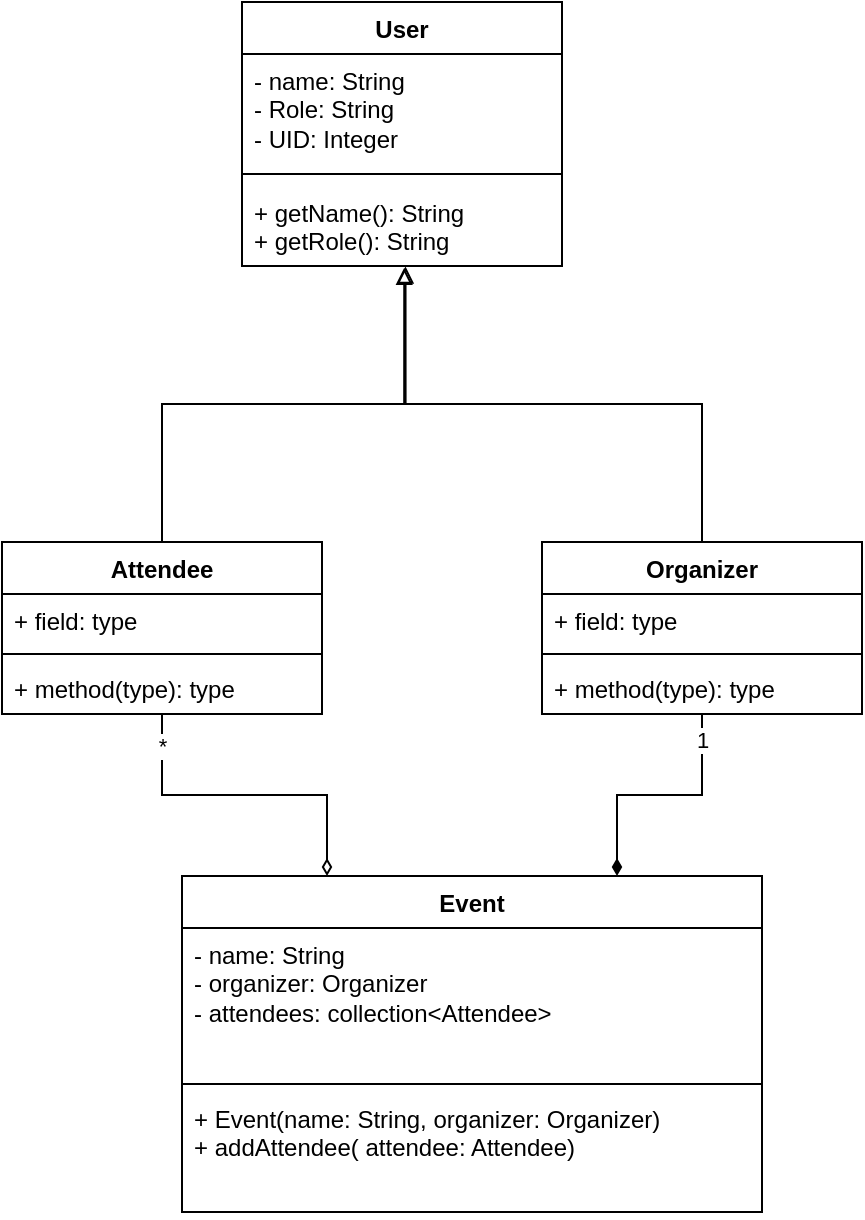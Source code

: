 <mxfile version="23.1.5" type="device">
  <diagram name="Page-1" id="3O9v5u8BnNgXRP0GpUZY">
    <mxGraphModel dx="1050" dy="621" grid="1" gridSize="10" guides="1" tooltips="1" connect="1" arrows="1" fold="1" page="1" pageScale="1" pageWidth="850" pageHeight="1100" math="0" shadow="0">
      <root>
        <mxCell id="0" />
        <mxCell id="1" parent="0" />
        <mxCell id="gD0zdQKzkyMc2U-iMIi5-2" value="User" style="swimlane;fontStyle=1;align=center;verticalAlign=top;childLayout=stackLayout;horizontal=1;startSize=26;horizontalStack=0;resizeParent=1;resizeParentMax=0;resizeLast=0;collapsible=1;marginBottom=0;whiteSpace=wrap;html=1;" parent="1" vertex="1">
          <mxGeometry x="250" y="70" width="160" height="132" as="geometry" />
        </mxCell>
        <mxCell id="gD0zdQKzkyMc2U-iMIi5-3" value="- name: String&lt;br&gt;- Role: String&lt;br&gt;- UID: Integer" style="text;strokeColor=none;fillColor=none;align=left;verticalAlign=top;spacingLeft=4;spacingRight=4;overflow=hidden;rotatable=0;points=[[0,0.5],[1,0.5]];portConstraint=eastwest;whiteSpace=wrap;html=1;" parent="gD0zdQKzkyMc2U-iMIi5-2" vertex="1">
          <mxGeometry y="26" width="160" height="54" as="geometry" />
        </mxCell>
        <mxCell id="gD0zdQKzkyMc2U-iMIi5-4" value="" style="line;strokeWidth=1;fillColor=none;align=left;verticalAlign=middle;spacingTop=-1;spacingLeft=3;spacingRight=3;rotatable=0;labelPosition=right;points=[];portConstraint=eastwest;strokeColor=inherit;" parent="gD0zdQKzkyMc2U-iMIi5-2" vertex="1">
          <mxGeometry y="80" width="160" height="12" as="geometry" />
        </mxCell>
        <mxCell id="gD0zdQKzkyMc2U-iMIi5-5" value="+ getName(): String&lt;br&gt;+ getRole(): String" style="text;strokeColor=none;fillColor=none;align=left;verticalAlign=top;spacingLeft=4;spacingRight=4;overflow=hidden;rotatable=0;points=[[0,0.5],[1,0.5]];portConstraint=eastwest;whiteSpace=wrap;html=1;" parent="gD0zdQKzkyMc2U-iMIi5-2" vertex="1">
          <mxGeometry y="92" width="160" height="40" as="geometry" />
        </mxCell>
        <mxCell id="gD0zdQKzkyMc2U-iMIi5-28" style="edgeStyle=orthogonalEdgeStyle;rounded=0;orthogonalLoop=1;jettySize=auto;html=1;exitX=0.5;exitY=1;exitDx=0;exitDy=0;entryX=0.75;entryY=0;entryDx=0;entryDy=0;endArrow=diamondThin;endFill=1;strokeWidth=1;" parent="1" source="gD0zdQKzkyMc2U-iMIi5-6" target="gD0zdQKzkyMc2U-iMIi5-24" edge="1">
          <mxGeometry relative="1" as="geometry" />
        </mxCell>
        <mxCell id="gD0zdQKzkyMc2U-iMIi5-37" value="1" style="edgeLabel;html=1;align=center;verticalAlign=middle;resizable=0;points=[];" parent="gD0zdQKzkyMc2U-iMIi5-28" vertex="1" connectable="0">
          <mxGeometry x="-0.855" y="1" relative="1" as="geometry">
            <mxPoint x="-1" y="4" as="offset" />
          </mxGeometry>
        </mxCell>
        <mxCell id="gD0zdQKzkyMc2U-iMIi5-6" value="Organizer" style="swimlane;fontStyle=1;align=center;verticalAlign=top;childLayout=stackLayout;horizontal=1;startSize=26;horizontalStack=0;resizeParent=1;resizeParentMax=0;resizeLast=0;collapsible=1;marginBottom=0;whiteSpace=wrap;html=1;" parent="1" vertex="1">
          <mxGeometry x="400" y="340" width="160" height="86" as="geometry" />
        </mxCell>
        <mxCell id="gD0zdQKzkyMc2U-iMIi5-7" value="+ field: type" style="text;strokeColor=none;fillColor=none;align=left;verticalAlign=top;spacingLeft=4;spacingRight=4;overflow=hidden;rotatable=0;points=[[0,0.5],[1,0.5]];portConstraint=eastwest;whiteSpace=wrap;html=1;" parent="gD0zdQKzkyMc2U-iMIi5-6" vertex="1">
          <mxGeometry y="26" width="160" height="26" as="geometry" />
        </mxCell>
        <mxCell id="gD0zdQKzkyMc2U-iMIi5-8" value="" style="line;strokeWidth=1;fillColor=none;align=left;verticalAlign=middle;spacingTop=-1;spacingLeft=3;spacingRight=3;rotatable=0;labelPosition=right;points=[];portConstraint=eastwest;strokeColor=inherit;" parent="gD0zdQKzkyMc2U-iMIi5-6" vertex="1">
          <mxGeometry y="52" width="160" height="8" as="geometry" />
        </mxCell>
        <mxCell id="gD0zdQKzkyMc2U-iMIi5-9" value="+ method(type): type" style="text;strokeColor=none;fillColor=none;align=left;verticalAlign=top;spacingLeft=4;spacingRight=4;overflow=hidden;rotatable=0;points=[[0,0.5],[1,0.5]];portConstraint=eastwest;whiteSpace=wrap;html=1;" parent="gD0zdQKzkyMc2U-iMIi5-6" vertex="1">
          <mxGeometry y="60" width="160" height="26" as="geometry" />
        </mxCell>
        <mxCell id="gD0zdQKzkyMc2U-iMIi5-29" style="edgeStyle=orthogonalEdgeStyle;rounded=0;orthogonalLoop=1;jettySize=auto;html=1;exitX=0.5;exitY=1;exitDx=0;exitDy=0;entryX=0.25;entryY=0;entryDx=0;entryDy=0;endArrow=diamondThin;endFill=0;" parent="1" source="gD0zdQKzkyMc2U-iMIi5-10" target="gD0zdQKzkyMc2U-iMIi5-24" edge="1">
          <mxGeometry relative="1" as="geometry" />
        </mxCell>
        <mxCell id="gD0zdQKzkyMc2U-iMIi5-38" value="*" style="edgeLabel;html=1;align=center;verticalAlign=middle;resizable=0;points=[];" parent="gD0zdQKzkyMc2U-iMIi5-29" vertex="1" connectable="0">
          <mxGeometry x="-0.845" relative="1" as="geometry">
            <mxPoint y="3" as="offset" />
          </mxGeometry>
        </mxCell>
        <mxCell id="gD0zdQKzkyMc2U-iMIi5-10" value="Attendee" style="swimlane;fontStyle=1;align=center;verticalAlign=top;childLayout=stackLayout;horizontal=1;startSize=26;horizontalStack=0;resizeParent=1;resizeParentMax=0;resizeLast=0;collapsible=1;marginBottom=0;whiteSpace=wrap;html=1;" parent="1" vertex="1">
          <mxGeometry x="130" y="340" width="160" height="86" as="geometry" />
        </mxCell>
        <mxCell id="gD0zdQKzkyMc2U-iMIi5-11" value="+ field: type" style="text;strokeColor=none;fillColor=none;align=left;verticalAlign=top;spacingLeft=4;spacingRight=4;overflow=hidden;rotatable=0;points=[[0,0.5],[1,0.5]];portConstraint=eastwest;whiteSpace=wrap;html=1;" parent="gD0zdQKzkyMc2U-iMIi5-10" vertex="1">
          <mxGeometry y="26" width="160" height="26" as="geometry" />
        </mxCell>
        <mxCell id="gD0zdQKzkyMc2U-iMIi5-12" value="" style="line;strokeWidth=1;fillColor=none;align=left;verticalAlign=middle;spacingTop=-1;spacingLeft=3;spacingRight=3;rotatable=0;labelPosition=right;points=[];portConstraint=eastwest;strokeColor=inherit;" parent="gD0zdQKzkyMc2U-iMIi5-10" vertex="1">
          <mxGeometry y="52" width="160" height="8" as="geometry" />
        </mxCell>
        <mxCell id="gD0zdQKzkyMc2U-iMIi5-13" value="+ method(type): type" style="text;strokeColor=none;fillColor=none;align=left;verticalAlign=top;spacingLeft=4;spacingRight=4;overflow=hidden;rotatable=0;points=[[0,0.5],[1,0.5]];portConstraint=eastwest;whiteSpace=wrap;html=1;" parent="gD0zdQKzkyMc2U-iMIi5-10" vertex="1">
          <mxGeometry y="60" width="160" height="26" as="geometry" />
        </mxCell>
        <mxCell id="gD0zdQKzkyMc2U-iMIi5-18" style="edgeStyle=orthogonalEdgeStyle;rounded=0;orthogonalLoop=1;jettySize=auto;html=1;exitX=0.5;exitY=0;exitDx=0;exitDy=0;entryX=0.507;entryY=1.023;entryDx=0;entryDy=0;entryPerimeter=0;endArrow=block;endFill=0;" parent="1" source="gD0zdQKzkyMc2U-iMIi5-10" target="gD0zdQKzkyMc2U-iMIi5-5" edge="1">
          <mxGeometry relative="1" as="geometry" />
        </mxCell>
        <mxCell id="gD0zdQKzkyMc2U-iMIi5-19" style="edgeStyle=orthogonalEdgeStyle;rounded=0;orthogonalLoop=1;jettySize=auto;html=1;exitX=0.5;exitY=0;exitDx=0;exitDy=0;entryX=0.511;entryY=1.005;entryDx=0;entryDy=0;entryPerimeter=0;endArrow=block;endFill=0;" parent="1" source="gD0zdQKzkyMc2U-iMIi5-6" target="gD0zdQKzkyMc2U-iMIi5-5" edge="1">
          <mxGeometry relative="1" as="geometry" />
        </mxCell>
        <mxCell id="gD0zdQKzkyMc2U-iMIi5-24" value="Event" style="swimlane;fontStyle=1;align=center;verticalAlign=top;childLayout=stackLayout;horizontal=1;startSize=26;horizontalStack=0;resizeParent=1;resizeParentMax=0;resizeLast=0;collapsible=1;marginBottom=0;whiteSpace=wrap;html=1;" parent="1" vertex="1">
          <mxGeometry x="220" y="507" width="290" height="168" as="geometry" />
        </mxCell>
        <mxCell id="gD0zdQKzkyMc2U-iMIi5-25" value="- name: String&lt;br&gt;- organizer: Organizer&lt;br&gt;- attendees: collection&amp;lt;Attendee&amp;gt;&lt;br&gt;&lt;div&gt;&lt;br&gt;&lt;/div&gt;" style="text;strokeColor=none;fillColor=none;align=left;verticalAlign=top;spacingLeft=4;spacingRight=4;overflow=hidden;rotatable=0;points=[[0,0.5],[1,0.5]];portConstraint=eastwest;whiteSpace=wrap;html=1;" parent="gD0zdQKzkyMc2U-iMIi5-24" vertex="1">
          <mxGeometry y="26" width="290" height="74" as="geometry" />
        </mxCell>
        <mxCell id="gD0zdQKzkyMc2U-iMIi5-26" value="" style="line;strokeWidth=1;fillColor=none;align=left;verticalAlign=middle;spacingTop=-1;spacingLeft=3;spacingRight=3;rotatable=0;labelPosition=right;points=[];portConstraint=eastwest;strokeColor=inherit;" parent="gD0zdQKzkyMc2U-iMIi5-24" vertex="1">
          <mxGeometry y="100" width="290" height="8" as="geometry" />
        </mxCell>
        <mxCell id="gD0zdQKzkyMc2U-iMIi5-27" value="+ Event(name: String, organizer: Organizer)&lt;br&gt;+ addAttendee( attendee: Attendee)&lt;div&gt;&lt;br/&gt;&lt;/div&gt;" style="text;strokeColor=none;fillColor=none;align=left;verticalAlign=top;spacingLeft=4;spacingRight=4;overflow=hidden;rotatable=0;points=[[0,0.5],[1,0.5]];portConstraint=eastwest;whiteSpace=wrap;html=1;" parent="gD0zdQKzkyMc2U-iMIi5-24" vertex="1">
          <mxGeometry y="108" width="290" height="60" as="geometry" />
        </mxCell>
      </root>
    </mxGraphModel>
  </diagram>
</mxfile>
